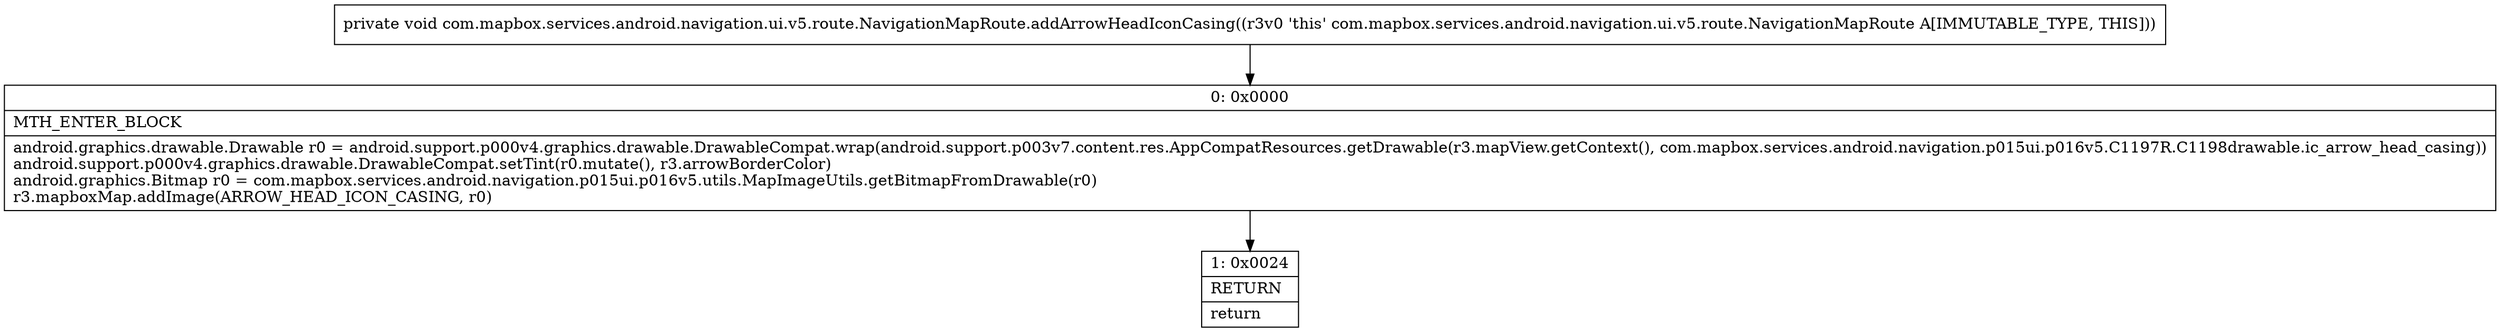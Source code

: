digraph "CFG forcom.mapbox.services.android.navigation.ui.v5.route.NavigationMapRoute.addArrowHeadIconCasing()V" {
Node_0 [shape=record,label="{0\:\ 0x0000|MTH_ENTER_BLOCK\l|android.graphics.drawable.Drawable r0 = android.support.p000v4.graphics.drawable.DrawableCompat.wrap(android.support.p003v7.content.res.AppCompatResources.getDrawable(r3.mapView.getContext(), com.mapbox.services.android.navigation.p015ui.p016v5.C1197R.C1198drawable.ic_arrow_head_casing))\landroid.support.p000v4.graphics.drawable.DrawableCompat.setTint(r0.mutate(), r3.arrowBorderColor)\landroid.graphics.Bitmap r0 = com.mapbox.services.android.navigation.p015ui.p016v5.utils.MapImageUtils.getBitmapFromDrawable(r0)\lr3.mapboxMap.addImage(ARROW_HEAD_ICON_CASING, r0)\l}"];
Node_1 [shape=record,label="{1\:\ 0x0024|RETURN\l|return\l}"];
MethodNode[shape=record,label="{private void com.mapbox.services.android.navigation.ui.v5.route.NavigationMapRoute.addArrowHeadIconCasing((r3v0 'this' com.mapbox.services.android.navigation.ui.v5.route.NavigationMapRoute A[IMMUTABLE_TYPE, THIS])) }"];
MethodNode -> Node_0;
Node_0 -> Node_1;
}

